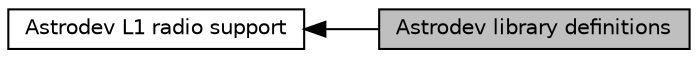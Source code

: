 digraph "Astrodev library definitions"
{
  edge [fontname="Helvetica",fontsize="10",labelfontname="Helvetica",labelfontsize="10"];
  node [fontname="Helvetica",fontsize="10",shape=record];
  rankdir=LR;
  Node0 [label="Astrodev library definitions",height=0.2,width=0.4,color="black", fillcolor="grey75", style="filled", fontcolor="black"];
  Node1 [label="Astrodev L1 radio support",height=0.2,width=0.4,color="black", fillcolor="white", style="filled",URL="$group__astrodev.html"];
  Node1->Node0 [shape=plaintext, dir="back", style="solid"];
}
